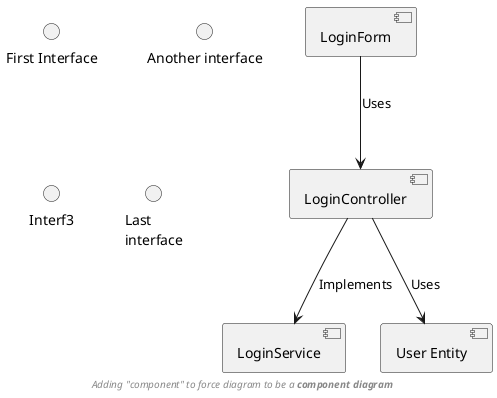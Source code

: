 @startuml

() "First Interface"
() "Another interface" as Interf2
interface Interf3
interface "Last\ninterface" as Interf4

[LoginForm]
[LoginController] as LoginController
component LoginService
component [User Entity] as UserEntity

LoginForm --> LoginController : Uses
LoginController --> LoginService : Implements
LoginController --> UserEntity : Uses

footer //Adding "component" to force diagram to be a **component diagram**//

@enduml
